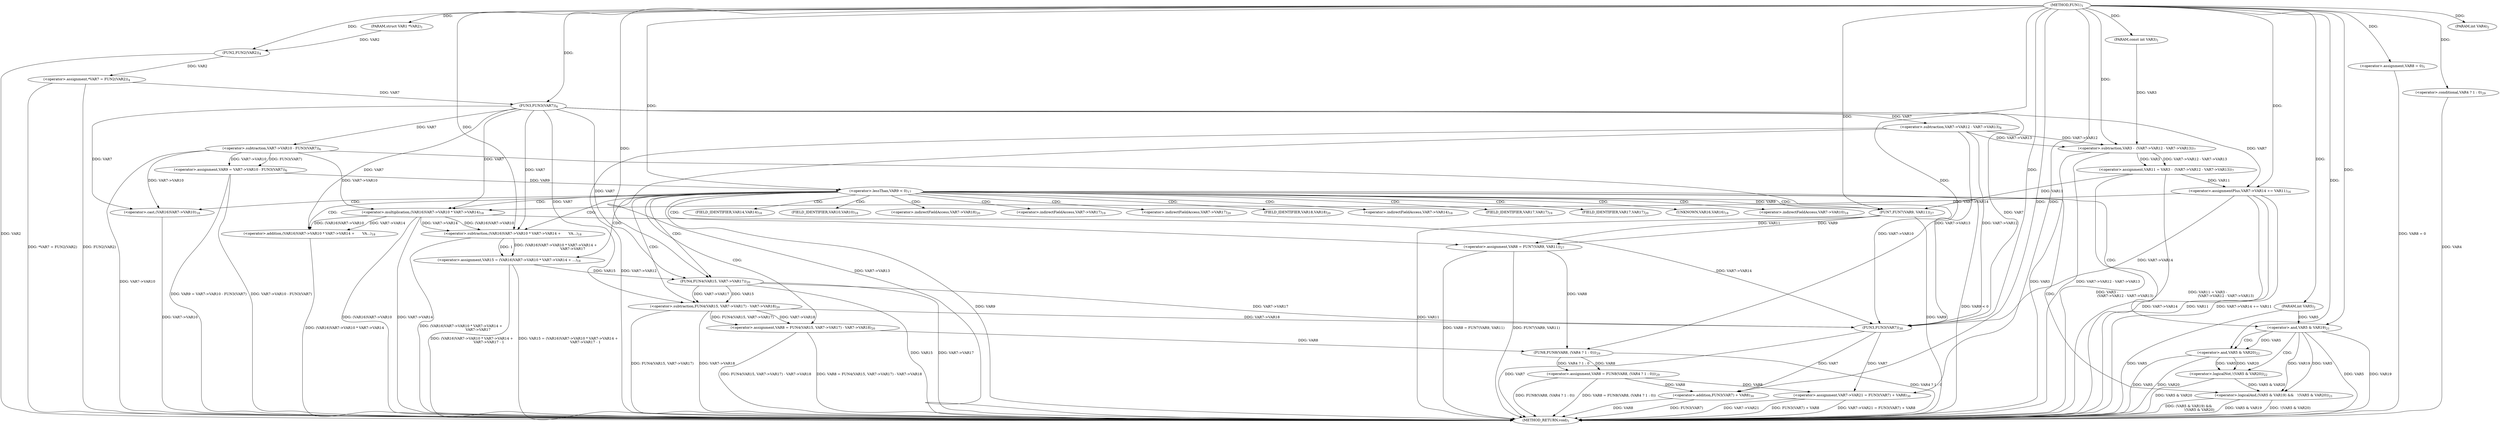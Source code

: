 digraph "FUN1" {  
"8" [label = <(METHOD,FUN1)<SUB>1</SUB>> ]
"118" [label = <(METHOD_RETURN,void)<SUB>1</SUB>> ]
"9" [label = <(PARAM,struct VAR1 *VAR2)<SUB>1</SUB>> ]
"10" [label = <(PARAM,const int VAR3)<SUB>1</SUB>> ]
"11" [label = <(PARAM,int VAR4)<SUB>2</SUB>> ]
"12" [label = <(PARAM,int VAR5)<SUB>2</SUB>> ]
"15" [label = <(&lt;operator&gt;.assignment,*VAR7 = FUN2(VAR2))<SUB>4</SUB>> ]
"20" [label = <(&lt;operator&gt;.assignment,VAR8 = 0)<SUB>5</SUB>> ]
"24" [label = <(&lt;operator&gt;.assignment,VAR9 = VAR7-&gt;VAR10 - FUN3(VAR7))<SUB>6</SUB>> ]
"33" [label = <(&lt;operator&gt;.assignment,VAR11 = VAR3 -
 				 (VAR7-&gt;VAR12 - VAR7-&gt;VAR13))<SUB>7</SUB>> ]
"44" [label = <(&lt;operator&gt;.assignmentPlus,VAR7-&gt;VAR14 += VAR11)<SUB>16</SUB>> ]
"102" [label = <(&lt;operator&gt;.assignment,VAR8 = FUN8(VAR8, (VAR4 ? 1 : 0)))<SUB>29</SUB>> ]
"110" [label = <(&lt;operator&gt;.assignment,VAR7-&gt;VAR21 = FUN3(VAR7) + VAR8)<SUB>30</SUB>> ]
"50" [label = <(&lt;operator&gt;.lessThan,VAR9 &lt; 0)<SUB>17</SUB>> ]
"17" [label = <(FUN2,FUN2(VAR2))<SUB>4</SUB>> ]
"26" [label = <(&lt;operator&gt;.subtraction,VAR7-&gt;VAR10 - FUN3(VAR7))<SUB>6</SUB>> ]
"35" [label = <(&lt;operator&gt;.subtraction,VAR3 -
 				 (VAR7-&gt;VAR12 - VAR7-&gt;VAR13))<SUB>7</SUB>> ]
"55" [label = <(&lt;operator&gt;.assignment,VAR15 = (VAR16)VAR7-&gt;VAR10 * VAR7-&gt;VAR14 +
			 ...)<SUB>18</SUB>> ]
"72" [label = <(&lt;operator&gt;.assignment,VAR8 = FUN4(VAR15, VAR7-&gt;VAR17) - VAR7-&gt;VAR18)<SUB>20</SUB>> ]
"104" [label = <(FUN8,FUN8(VAR8, (VAR4 ? 1 : 0)))<SUB>29</SUB>> ]
"114" [label = <(&lt;operator&gt;.addition,FUN3(VAR7) + VAR8)<SUB>30</SUB>> ]
"30" [label = <(FUN3,FUN3(VAR7))<SUB>6</SUB>> ]
"37" [label = <(&lt;operator&gt;.subtraction,VAR7-&gt;VAR12 - VAR7-&gt;VAR13)<SUB>8</SUB>> ]
"106" [label = <(&lt;operator&gt;.conditional,VAR4 ? 1 : 0)<SUB>29</SUB>> ]
"115" [label = <(FUN3,FUN3(VAR7))<SUB>30</SUB>> ]
"57" [label = <(&lt;operator&gt;.subtraction,(VAR16)VAR7-&gt;VAR10 * VAR7-&gt;VAR14 +
			       VA...)<SUB>18</SUB>> ]
"74" [label = <(&lt;operator&gt;.subtraction,FUN4(VAR15, VAR7-&gt;VAR17) - VAR7-&gt;VAR18)<SUB>20</SUB>> ]
"86" [label = <(&lt;operator&gt;.logicalAnd,(VAR5 &amp; VAR19) &amp;&amp;
		   !(VAR5 &amp; VAR20))<SUB>21</SUB>> ]
"58" [label = <(&lt;operator&gt;.addition,(VAR16)VAR7-&gt;VAR10 * VAR7-&gt;VAR14 +
			       VA...)<SUB>18</SUB>> ]
"75" [label = <(FUN4,FUN4(VAR15, VAR7-&gt;VAR17))<SUB>20</SUB>> ]
"59" [label = <(&lt;operator&gt;.multiplication,(VAR16)VAR7-&gt;VAR10 * VAR7-&gt;VAR14)<SUB>18</SUB>> ]
"87" [label = <(&lt;operator&gt;.and,VAR5 &amp; VAR19)<SUB>21</SUB>> ]
"90" [label = <(&lt;operator&gt;.logicalNot,!(VAR5 &amp; VAR20))<SUB>22</SUB>> ]
"97" [label = <(&lt;operator&gt;.assignment,VAR8 = FUN7(VAR9, VAR11))<SUB>27</SUB>> ]
"60" [label = <(&lt;operator&gt;.cast,(VAR16)VAR7-&gt;VAR10)<SUB>18</SUB>> ]
"91" [label = <(&lt;operator&gt;.and,VAR5 &amp; VAR20)<SUB>22</SUB>> ]
"99" [label = <(FUN7,FUN7(VAR9, VAR11))<SUB>27</SUB>> ]
"80" [label = <(&lt;operator&gt;.indirectFieldAccess,VAR7-&gt;VAR18)<SUB>20</SUB>> ]
"68" [label = <(&lt;operator&gt;.indirectFieldAccess,VAR7-&gt;VAR17)<SUB>19</SUB>> ]
"77" [label = <(&lt;operator&gt;.indirectFieldAccess,VAR7-&gt;VAR17)<SUB>20</SUB>> ]
"82" [label = <(FIELD_IDENTIFIER,VAR18,VAR18)<SUB>20</SUB>> ]
"65" [label = <(&lt;operator&gt;.indirectFieldAccess,VAR7-&gt;VAR14)<SUB>18</SUB>> ]
"70" [label = <(FIELD_IDENTIFIER,VAR17,VAR17)<SUB>19</SUB>> ]
"79" [label = <(FIELD_IDENTIFIER,VAR17,VAR17)<SUB>20</SUB>> ]
"61" [label = <(UNKNOWN,VAR16,VAR16)<SUB>18</SUB>> ]
"62" [label = <(&lt;operator&gt;.indirectFieldAccess,VAR7-&gt;VAR10)<SUB>18</SUB>> ]
"67" [label = <(FIELD_IDENTIFIER,VAR14,VAR14)<SUB>18</SUB>> ]
"64" [label = <(FIELD_IDENTIFIER,VAR10,VAR10)<SUB>18</SUB>> ]
  "12" -> "118"  [ label = "DDG: VAR5"] 
  "17" -> "118"  [ label = "DDG: VAR2"] 
  "15" -> "118"  [ label = "DDG: FUN2(VAR2)"] 
  "15" -> "118"  [ label = "DDG: *VAR7 = FUN2(VAR2)"] 
  "20" -> "118"  [ label = "DDG: VAR8 = 0"] 
  "26" -> "118"  [ label = "DDG: VAR7-&gt;VAR10"] 
  "24" -> "118"  [ label = "DDG: VAR7-&gt;VAR10 - FUN3(VAR7)"] 
  "24" -> "118"  [ label = "DDG: VAR9 = VAR7-&gt;VAR10 - FUN3(VAR7)"] 
  "35" -> "118"  [ label = "DDG: VAR3"] 
  "37" -> "118"  [ label = "DDG: VAR7-&gt;VAR12"] 
  "37" -> "118"  [ label = "DDG: VAR7-&gt;VAR13"] 
  "35" -> "118"  [ label = "DDG: VAR7-&gt;VAR12 - VAR7-&gt;VAR13"] 
  "33" -> "118"  [ label = "DDG: VAR3 -
 				 (VAR7-&gt;VAR12 - VAR7-&gt;VAR13)"] 
  "33" -> "118"  [ label = "DDG: VAR11 = VAR3 -
 				 (VAR7-&gt;VAR12 - VAR7-&gt;VAR13)"] 
  "44" -> "118"  [ label = "DDG: VAR7-&gt;VAR14"] 
  "44" -> "118"  [ label = "DDG: VAR11"] 
  "44" -> "118"  [ label = "DDG: VAR7-&gt;VAR14 += VAR11"] 
  "50" -> "118"  [ label = "DDG: VAR9"] 
  "50" -> "118"  [ label = "DDG: VAR9 &lt; 0"] 
  "87" -> "118"  [ label = "DDG: VAR5"] 
  "86" -> "118"  [ label = "DDG: VAR5 &amp; VAR19"] 
  "91" -> "118"  [ label = "DDG: VAR5"] 
  "90" -> "118"  [ label = "DDG: VAR5 &amp; VAR20"] 
  "86" -> "118"  [ label = "DDG: !(VAR5 &amp; VAR20)"] 
  "86" -> "118"  [ label = "DDG: (VAR5 &amp; VAR19) &amp;&amp;
		   !(VAR5 &amp; VAR20)"] 
  "99" -> "118"  [ label = "DDG: VAR9"] 
  "99" -> "118"  [ label = "DDG: VAR11"] 
  "97" -> "118"  [ label = "DDG: FUN7(VAR9, VAR11)"] 
  "97" -> "118"  [ label = "DDG: VAR8 = FUN7(VAR9, VAR11)"] 
  "60" -> "118"  [ label = "DDG: VAR7-&gt;VAR10"] 
  "59" -> "118"  [ label = "DDG: (VAR16)VAR7-&gt;VAR10"] 
  "59" -> "118"  [ label = "DDG: VAR7-&gt;VAR14"] 
  "58" -> "118"  [ label = "DDG: (VAR16)VAR7-&gt;VAR10 * VAR7-&gt;VAR14"] 
  "57" -> "118"  [ label = "DDG: (VAR16)VAR7-&gt;VAR10 * VAR7-&gt;VAR14 +
			       VAR7-&gt;VAR17"] 
  "55" -> "118"  [ label = "DDG: (VAR16)VAR7-&gt;VAR10 * VAR7-&gt;VAR14 +
			       VAR7-&gt;VAR17 - 1"] 
  "55" -> "118"  [ label = "DDG: VAR15 = (VAR16)VAR7-&gt;VAR10 * VAR7-&gt;VAR14 +
			       VAR7-&gt;VAR17 - 1"] 
  "75" -> "118"  [ label = "DDG: VAR15"] 
  "75" -> "118"  [ label = "DDG: VAR7-&gt;VAR17"] 
  "74" -> "118"  [ label = "DDG: FUN4(VAR15, VAR7-&gt;VAR17)"] 
  "74" -> "118"  [ label = "DDG: VAR7-&gt;VAR18"] 
  "72" -> "118"  [ label = "DDG: FUN4(VAR15, VAR7-&gt;VAR17) - VAR7-&gt;VAR18"] 
  "72" -> "118"  [ label = "DDG: VAR8 = FUN4(VAR15, VAR7-&gt;VAR17) - VAR7-&gt;VAR18"] 
  "106" -> "118"  [ label = "DDG: VAR4"] 
  "104" -> "118"  [ label = "DDG: VAR4 ? 1 : 0"] 
  "102" -> "118"  [ label = "DDG: FUN8(VAR8, (VAR4 ? 1 : 0))"] 
  "102" -> "118"  [ label = "DDG: VAR8 = FUN8(VAR8, (VAR4 ? 1 : 0))"] 
  "110" -> "118"  [ label = "DDG: VAR7-&gt;VAR21"] 
  "115" -> "118"  [ label = "DDG: VAR7"] 
  "114" -> "118"  [ label = "DDG: FUN3(VAR7)"] 
  "114" -> "118"  [ label = "DDG: VAR8"] 
  "110" -> "118"  [ label = "DDG: FUN3(VAR7) + VAR8"] 
  "110" -> "118"  [ label = "DDG: VAR7-&gt;VAR21 = FUN3(VAR7) + VAR8"] 
  "91" -> "118"  [ label = "DDG: VAR20"] 
  "87" -> "118"  [ label = "DDG: VAR19"] 
  "8" -> "9"  [ label = "DDG: "] 
  "8" -> "10"  [ label = "DDG: "] 
  "8" -> "11"  [ label = "DDG: "] 
  "8" -> "12"  [ label = "DDG: "] 
  "17" -> "15"  [ label = "DDG: VAR2"] 
  "8" -> "20"  [ label = "DDG: "] 
  "26" -> "24"  [ label = "DDG: VAR7-&gt;VAR10"] 
  "26" -> "24"  [ label = "DDG: FUN3(VAR7)"] 
  "35" -> "33"  [ label = "DDG: VAR3"] 
  "35" -> "33"  [ label = "DDG: VAR7-&gt;VAR12 - VAR7-&gt;VAR13"] 
  "33" -> "44"  [ label = "DDG: VAR11"] 
  "8" -> "44"  [ label = "DDG: "] 
  "104" -> "102"  [ label = "DDG: VAR8"] 
  "104" -> "102"  [ label = "DDG: VAR4 ? 1 : 0"] 
  "115" -> "110"  [ label = "DDG: VAR7"] 
  "102" -> "110"  [ label = "DDG: VAR8"] 
  "8" -> "110"  [ label = "DDG: "] 
  "30" -> "44"  [ label = "DDG: VAR7"] 
  "9" -> "17"  [ label = "DDG: VAR2"] 
  "8" -> "17"  [ label = "DDG: "] 
  "30" -> "26"  [ label = "DDG: VAR7"] 
  "10" -> "35"  [ label = "DDG: VAR3"] 
  "8" -> "35"  [ label = "DDG: "] 
  "37" -> "35"  [ label = "DDG: VAR7-&gt;VAR12"] 
  "37" -> "35"  [ label = "DDG: VAR7-&gt;VAR13"] 
  "24" -> "50"  [ label = "DDG: VAR9"] 
  "8" -> "50"  [ label = "DDG: "] 
  "57" -> "55"  [ label = "DDG: (VAR16)VAR7-&gt;VAR10 * VAR7-&gt;VAR14 +
			       VAR7-&gt;VAR17"] 
  "57" -> "55"  [ label = "DDG: 1"] 
  "74" -> "72"  [ label = "DDG: FUN4(VAR15, VAR7-&gt;VAR17)"] 
  "74" -> "72"  [ label = "DDG: VAR7-&gt;VAR18"] 
  "97" -> "104"  [ label = "DDG: VAR8"] 
  "72" -> "104"  [ label = "DDG: VAR8"] 
  "8" -> "104"  [ label = "DDG: "] 
  "115" -> "114"  [ label = "DDG: VAR7"] 
  "102" -> "114"  [ label = "DDG: VAR8"] 
  "8" -> "114"  [ label = "DDG: "] 
  "15" -> "30"  [ label = "DDG: VAR7"] 
  "8" -> "30"  [ label = "DDG: "] 
  "30" -> "37"  [ label = "DDG: VAR7"] 
  "8" -> "106"  [ label = "DDG: "] 
  "26" -> "115"  [ label = "DDG: VAR7-&gt;VAR10"] 
  "30" -> "115"  [ label = "DDG: VAR7"] 
  "37" -> "115"  [ label = "DDG: VAR7-&gt;VAR12"] 
  "37" -> "115"  [ label = "DDG: VAR7-&gt;VAR13"] 
  "44" -> "115"  [ label = "DDG: VAR7-&gt;VAR14"] 
  "59" -> "115"  [ label = "DDG: VAR7-&gt;VAR14"] 
  "75" -> "115"  [ label = "DDG: VAR7-&gt;VAR17"] 
  "74" -> "115"  [ label = "DDG: VAR7-&gt;VAR18"] 
  "8" -> "115"  [ label = "DDG: "] 
  "59" -> "57"  [ label = "DDG: (VAR16)VAR7-&gt;VAR10"] 
  "59" -> "57"  [ label = "DDG: VAR7-&gt;VAR14"] 
  "30" -> "57"  [ label = "DDG: VAR7"] 
  "8" -> "57"  [ label = "DDG: "] 
  "75" -> "74"  [ label = "DDG: VAR15"] 
  "75" -> "74"  [ label = "DDG: VAR7-&gt;VAR17"] 
  "30" -> "74"  [ label = "DDG: VAR7"] 
  "59" -> "58"  [ label = "DDG: (VAR16)VAR7-&gt;VAR10"] 
  "59" -> "58"  [ label = "DDG: VAR7-&gt;VAR14"] 
  "30" -> "58"  [ label = "DDG: VAR7"] 
  "55" -> "75"  [ label = "DDG: VAR15"] 
  "8" -> "75"  [ label = "DDG: "] 
  "30" -> "75"  [ label = "DDG: VAR7"] 
  "87" -> "86"  [ label = "DDG: VAR5"] 
  "87" -> "86"  [ label = "DDG: VAR19"] 
  "90" -> "86"  [ label = "DDG: VAR5 &amp; VAR20"] 
  "26" -> "59"  [ label = "DDG: VAR7-&gt;VAR10"] 
  "30" -> "59"  [ label = "DDG: VAR7"] 
  "44" -> "59"  [ label = "DDG: VAR7-&gt;VAR14"] 
  "12" -> "87"  [ label = "DDG: VAR5"] 
  "8" -> "87"  [ label = "DDG: "] 
  "91" -> "90"  [ label = "DDG: VAR5"] 
  "91" -> "90"  [ label = "DDG: VAR20"] 
  "99" -> "97"  [ label = "DDG: VAR9"] 
  "99" -> "97"  [ label = "DDG: VAR11"] 
  "26" -> "60"  [ label = "DDG: VAR7-&gt;VAR10"] 
  "30" -> "60"  [ label = "DDG: VAR7"] 
  "87" -> "91"  [ label = "DDG: VAR5"] 
  "8" -> "91"  [ label = "DDG: "] 
  "50" -> "99"  [ label = "DDG: VAR9"] 
  "8" -> "99"  [ label = "DDG: "] 
  "33" -> "99"  [ label = "DDG: VAR11"] 
  "50" -> "80"  [ label = "CDG: "] 
  "50" -> "58"  [ label = "CDG: "] 
  "50" -> "68"  [ label = "CDG: "] 
  "50" -> "60"  [ label = "CDG: "] 
  "50" -> "61"  [ label = "CDG: "] 
  "50" -> "77"  [ label = "CDG: "] 
  "50" -> "64"  [ label = "CDG: "] 
  "50" -> "57"  [ label = "CDG: "] 
  "50" -> "75"  [ label = "CDG: "] 
  "50" -> "99"  [ label = "CDG: "] 
  "50" -> "72"  [ label = "CDG: "] 
  "50" -> "67"  [ label = "CDG: "] 
  "50" -> "70"  [ label = "CDG: "] 
  "50" -> "74"  [ label = "CDG: "] 
  "50" -> "65"  [ label = "CDG: "] 
  "50" -> "59"  [ label = "CDG: "] 
  "50" -> "87"  [ label = "CDG: "] 
  "50" -> "97"  [ label = "CDG: "] 
  "50" -> "55"  [ label = "CDG: "] 
  "50" -> "82"  [ label = "CDG: "] 
  "50" -> "62"  [ label = "CDG: "] 
  "50" -> "79"  [ label = "CDG: "] 
  "50" -> "86"  [ label = "CDG: "] 
  "87" -> "91"  [ label = "CDG: "] 
  "87" -> "90"  [ label = "CDG: "] 
}
